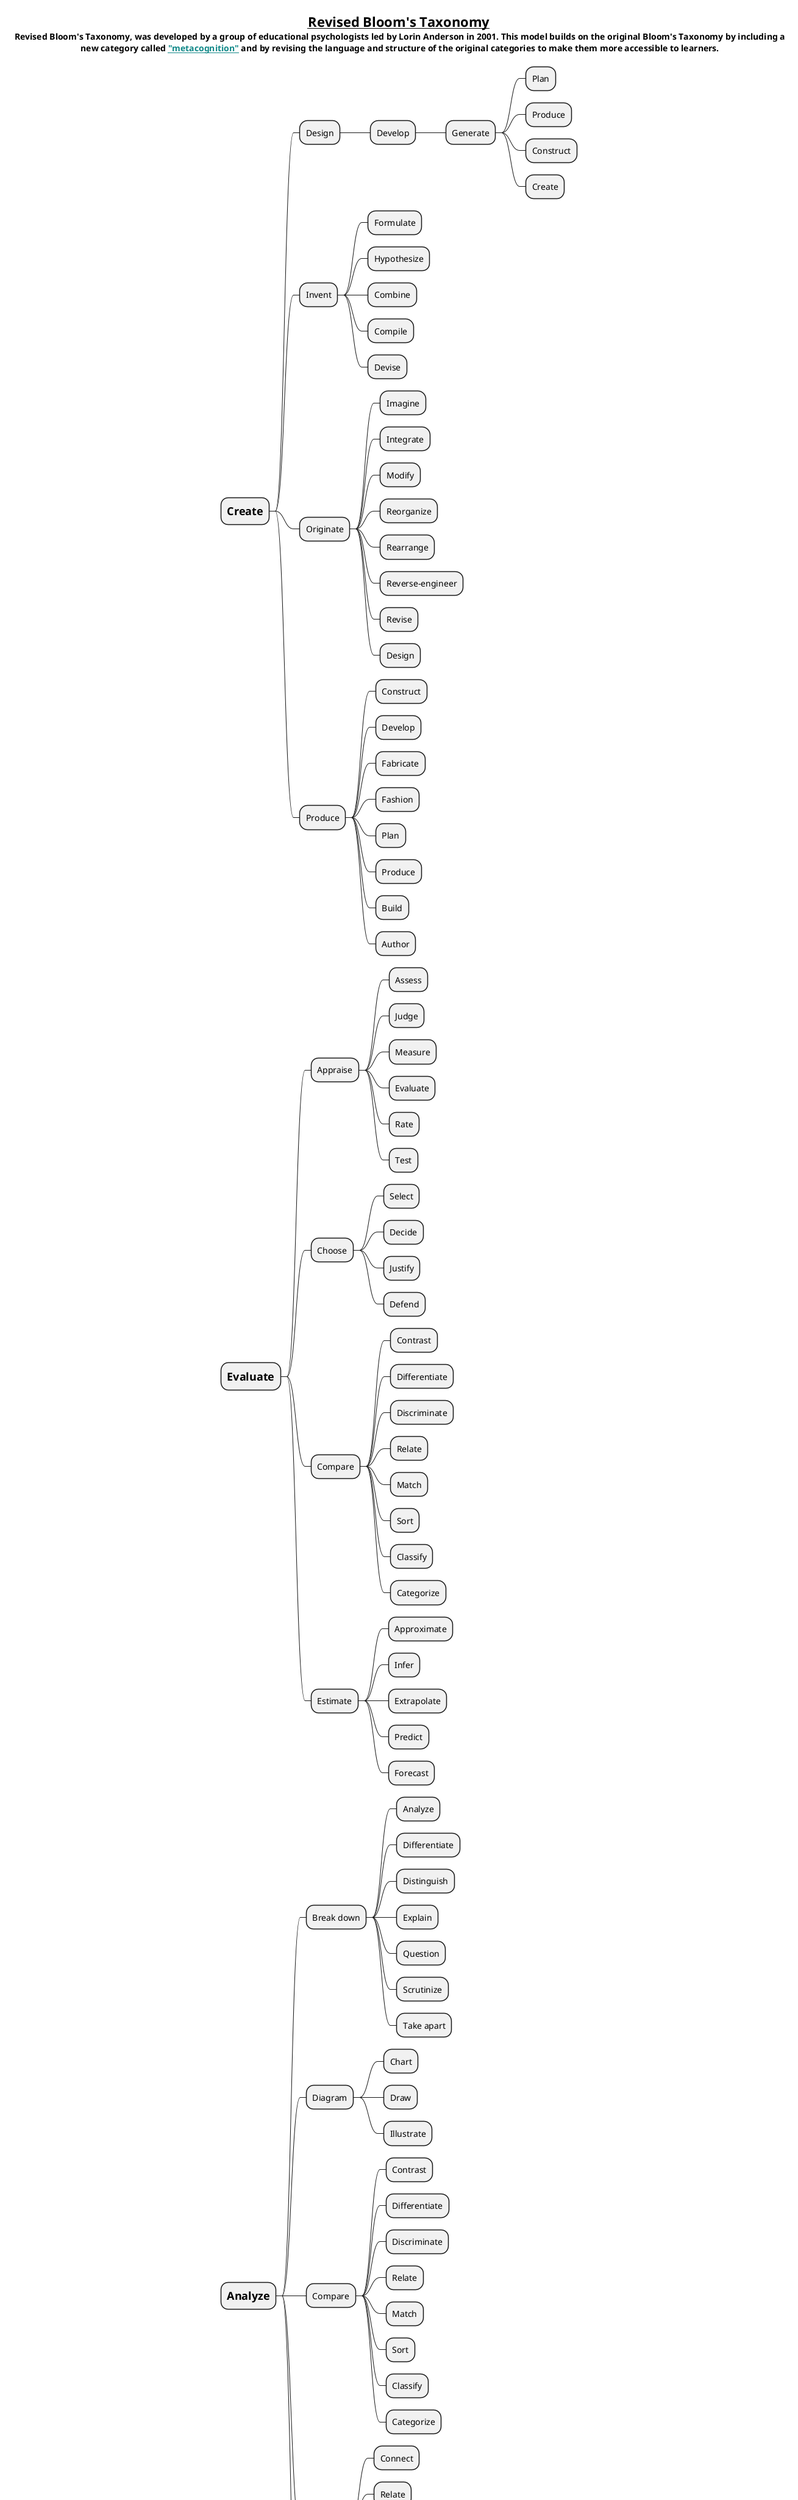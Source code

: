 @startmindmap
title = __Revised Bloom's Taxonomy__ \n Revised Bloom's Taxonomy, was developed by a group of educational psychologists led by Lorin Anderson in 2001. This model builds on the original Bloom's Taxonomy by including a\n new category called <color #118888>__"metacognition"__</color> and by revising the language and structure of the original categories to make them more accessible to learners.

* =Create
** Design
*** Develop
**** Generate
***** Plan
***** Produce
***** Construct
***** Create
** Invent
*** Formulate
*** Hypothesize
*** Combine
*** Compile
*** Devise
** Originate
*** Imagine
*** Integrate
*** Modify
*** Reorganize
*** Rearrange
*** Reverse-engineer
*** Revise
*** Design
** Produce
*** Construct
*** Develop
*** Fabricate
*** Fashion
*** Plan
*** Produce
*** Build
*** Author

* =Evaluate
** Appraise
*** Assess
*** Judge
*** Measure
*** Evaluate
*** Rate
*** Test
** Choose
*** Select
*** Decide
*** Justify
*** Defend
** Compare
*** Contrast
*** Differentiate
*** Discriminate
*** Relate
*** Match
*** Sort
*** Classify
*** Categorize
** Estimate
*** Approximate
*** Infer
*** Extrapolate
*** Predict
*** Forecast

* =Analyze
** Break down
*** Analyze
*** Differentiate
*** Distinguish
*** Explain
*** Question
*** Scrutinize
*** Take apart
** Diagram
*** Chart
*** Draw
*** Illustrate
** Compare
*** Contrast
*** Differentiate
*** Discriminate
*** Relate
*** Match
*** Sort
*** Classify
*** Categorize
** Relate
*** Connect
*** Relate
*** Link
*** Synthesize
*** Integrate
** Examine
*** Inspect
*** Investigate
*** Probe
*** Review
*** Explore

* =Apply
** Implement
*** Carry out
*** Execute
*** Apply
*** Use
** Demonstrate
*** Illustrate
*** Show
*** Operate
*** Schedule
*** Sketch
** Solve
*** Solve
*** Compute
*** Construct
*** Build
** Use
*** Utilize
*** Employ
*** Practice
*** Adapt
*** Translate

* =Understand
** Interpret
*** Translate
*** Infer
*** Convert
*** Extrapolate
*** Explain
*** Summarize
** Summarize
*** Describe
*** Outline
*** Summarize
*** Restate
*** Paraphrase
*** Express
** Compare
*** Contrast
*** Differentiate
*** Discriminate
*** Relate
*** Match
*** Sort
*** Classify
*** Categorize
** Explain
*** Interpret
*** Elaborate
*** Clarify
*** Describe
*** Explain
*** Justify
*** Support

* =Remember
** Recognize
*** Identify
*** Recall
*** Match
*** Recognize
** Recall
*** Remember
*** Recite
*** List
*** State
*** Name
*** Identify
** Repeat
*** Reproduce
*** Duplicate
*** Copy
** Memorize
*** Memorize
*** Store
*** Retain
@endmindmap
